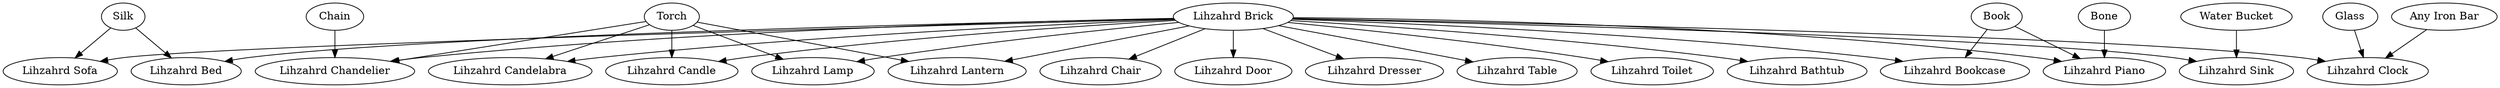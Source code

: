 digraph G {
  "Lihzahrd Brick" -> "Lihzahrd Bathtub" [color="black"];
  "Lihzahrd Brick" -> "Lihzahrd Bed" [color="black"];
  "Silk" -> "Lihzahrd Bed" [color="black"];
  "Book" -> "Lihzahrd Bookcase" [color="black"];
  "Lihzahrd Brick" -> "Lihzahrd Bookcase" [color="black"];
  "Lihzahrd Brick" -> "Lihzahrd Candelabra" [color="black"];
  "Torch" -> "Lihzahrd Candelabra" [color="black"];
  "Lihzahrd Brick" -> "Lihzahrd Candle" [color="black"];
  "Torch" -> "Lihzahrd Candle" [color="black"];
  "Lihzahrd Brick" -> "Lihzahrd Chair" [color="black"];
  "Chain" -> "Lihzahrd Chandelier" [color="black"];
  "Lihzahrd Brick" -> "Lihzahrd Chandelier" [color="black"];
  "Torch" -> "Lihzahrd Chandelier" [color="black"];
  "Any Iron Bar" -> "Lihzahrd Clock" [color="black"];
  "Glass" -> "Lihzahrd Clock" [color="black"];
  "Lihzahrd Brick" -> "Lihzahrd Clock" [color="black"];
  "Lihzahrd Brick" -> "Lihzahrd Door" [color="black"];
  "Lihzahrd Brick" -> "Lihzahrd Dresser" [color="black"];
  "Lihzahrd Brick" -> "Lihzahrd Lamp" [color="black"];
  "Torch" -> "Lihzahrd Lamp" [color="black"];
  "Lihzahrd Brick" -> "Lihzahrd Lantern" [color="black"];
  "Torch" -> "Lihzahrd Lantern" [color="black"];
  "Bone" -> "Lihzahrd Piano" [color="black"];
  "Book" -> "Lihzahrd Piano" [color="black"];
  "Lihzahrd Brick" -> "Lihzahrd Piano" [color="black"];
  "Lihzahrd Brick" -> "Lihzahrd Sink" [color="black"];
  "Water Bucket" -> "Lihzahrd Sink" [color="black"];
  "Lihzahrd Brick" -> "Lihzahrd Sofa" [color="black"];
  "Silk" -> "Lihzahrd Sofa" [color="black"];
  "Lihzahrd Brick" -> "Lihzahrd Table" [color="black"];
  "Lihzahrd Brick" -> "Lihzahrd Toilet" [color="black"];
}
